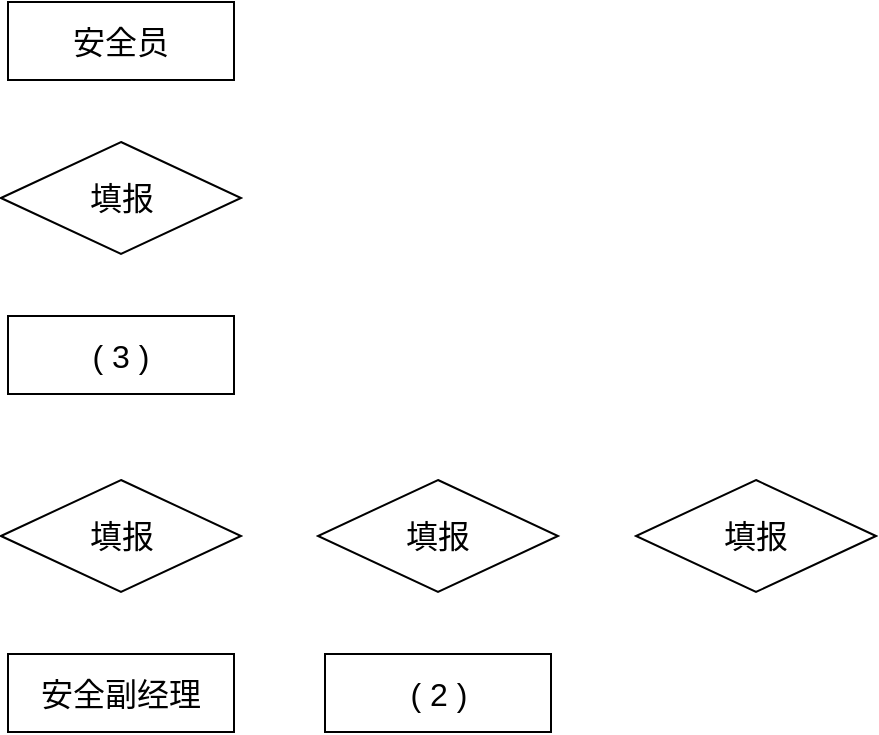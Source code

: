 <mxfile version="21.6.5" type="github">
  <diagram name="第 1 页" id="edIoZuRB3zaZxlKi64ll">
    <mxGraphModel dx="1194" dy="810" grid="0" gridSize="10" guides="1" tooltips="1" connect="1" arrows="1" fold="1" page="1" pageScale="1" pageWidth="2000" pageHeight="1400" math="0" shadow="0">
      <root>
        <mxCell id="0" />
        <mxCell id="1" parent="0" />
        <mxCell id="qfht6-_884fc5smqtkyN-81" value="安全员" style="rounded=0;whiteSpace=wrap;html=1;fontSize=16;" vertex="1" parent="1">
          <mxGeometry x="167" y="152" width="113" height="39" as="geometry" />
        </mxCell>
        <mxCell id="qfht6-_884fc5smqtkyN-82" value="填报" style="rhombus;whiteSpace=wrap;html=1;fontSize=16;" vertex="1" parent="1">
          <mxGeometry x="163.5" y="222" width="120" height="56" as="geometry" />
        </mxCell>
        <mxCell id="qfht6-_884fc5smqtkyN-83" value="( 3 )" style="rounded=0;whiteSpace=wrap;html=1;fontSize=16;" vertex="1" parent="1">
          <mxGeometry x="167" y="309" width="113" height="39" as="geometry" />
        </mxCell>
        <mxCell id="qfht6-_884fc5smqtkyN-84" value="填报" style="rhombus;whiteSpace=wrap;html=1;fontSize=16;" vertex="1" parent="1">
          <mxGeometry x="163.5" y="391" width="120" height="56" as="geometry" />
        </mxCell>
        <mxCell id="qfht6-_884fc5smqtkyN-85" value="填报" style="rhombus;whiteSpace=wrap;html=1;fontSize=16;" vertex="1" parent="1">
          <mxGeometry x="481" y="391" width="120" height="56" as="geometry" />
        </mxCell>
        <mxCell id="qfht6-_884fc5smqtkyN-86" value="填报" style="rhombus;whiteSpace=wrap;html=1;fontSize=16;" vertex="1" parent="1">
          <mxGeometry x="322" y="391" width="120" height="56" as="geometry" />
        </mxCell>
        <mxCell id="qfht6-_884fc5smqtkyN-87" value="安全副经理" style="rounded=0;whiteSpace=wrap;html=1;fontSize=16;" vertex="1" parent="1">
          <mxGeometry x="167" y="478" width="113" height="39" as="geometry" />
        </mxCell>
        <mxCell id="qfht6-_884fc5smqtkyN-88" value="( 2 )" style="rounded=0;whiteSpace=wrap;html=1;fontSize=16;" vertex="1" parent="1">
          <mxGeometry x="325.5" y="478" width="113" height="39" as="geometry" />
        </mxCell>
      </root>
    </mxGraphModel>
  </diagram>
</mxfile>
